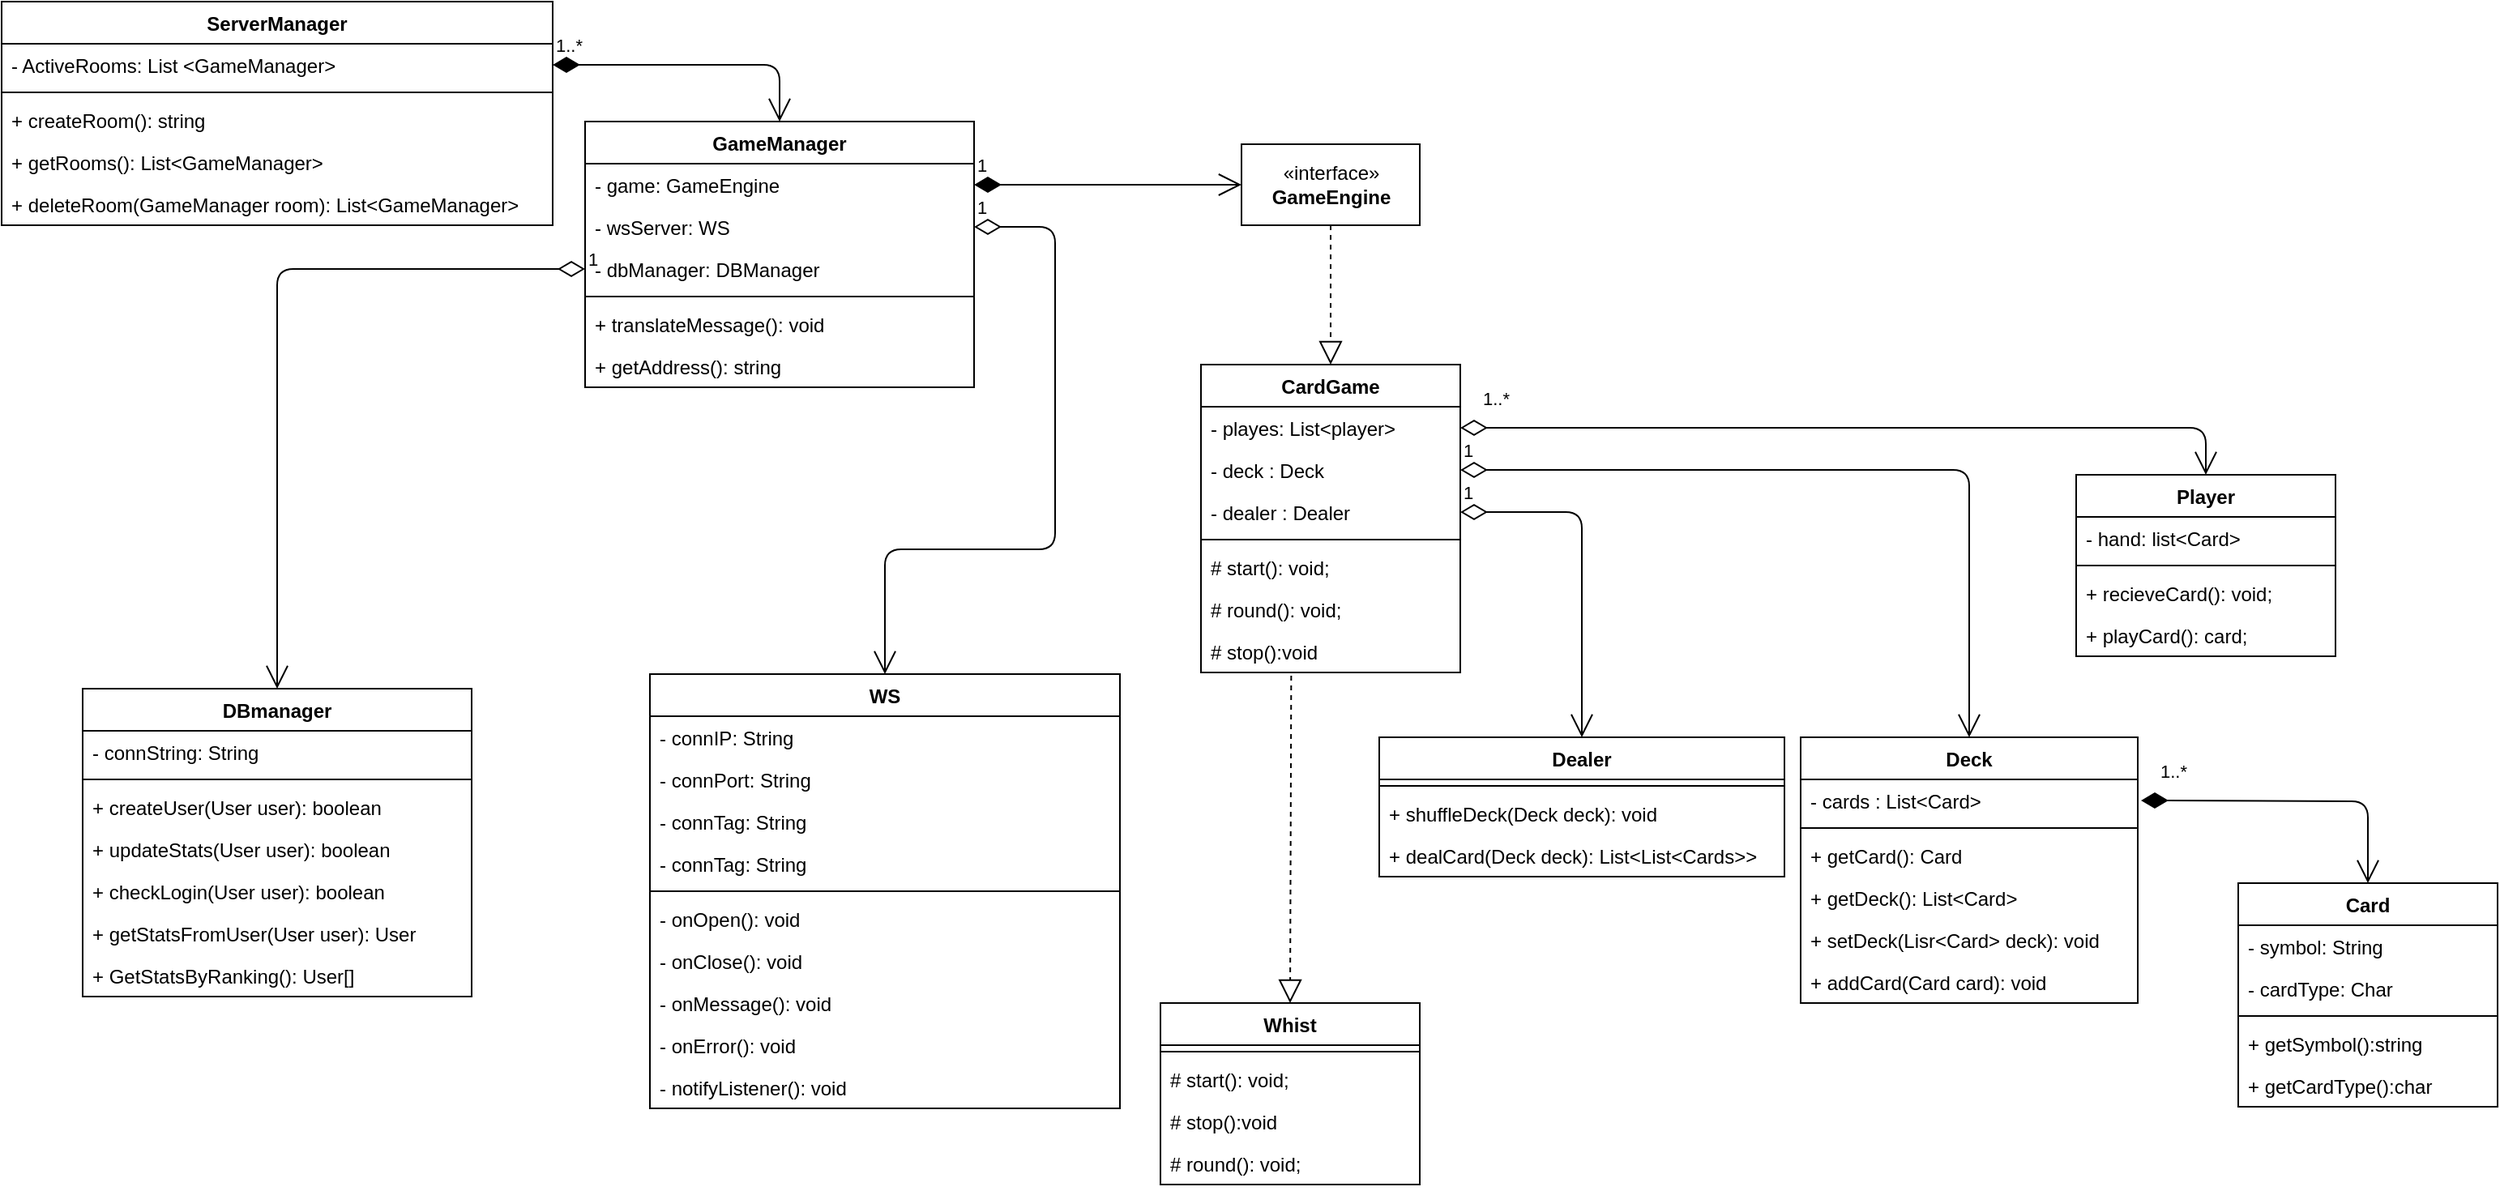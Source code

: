 <mxfile version="14.9.6" type="device"><diagram id="LGpvp5MiIzymhtDuvNgW" name="Side-1"><mxGraphModel dx="1024" dy="592" grid="1" gridSize="10" guides="1" tooltips="1" connect="1" arrows="1" fold="1" page="1" pageScale="1" pageWidth="827" pageHeight="1169" math="0" shadow="0"><root><mxCell id="0"/><mxCell id="1" parent="0"/><mxCell id="LhbMyZ6HMKAQBiNXWhEx-1" value="Player" style="swimlane;fontStyle=1;align=center;verticalAlign=top;childLayout=stackLayout;horizontal=1;startSize=26;horizontalStack=0;resizeParent=1;resizeParentMax=0;resizeLast=0;collapsible=1;marginBottom=0;" parent="1" vertex="1"><mxGeometry x="1300" y="318" width="160" height="112" as="geometry"/></mxCell><mxCell id="LhbMyZ6HMKAQBiNXWhEx-2" value="- hand: list&lt;Card&gt;" style="text;strokeColor=none;fillColor=none;align=left;verticalAlign=top;spacingLeft=4;spacingRight=4;overflow=hidden;rotatable=0;points=[[0,0.5],[1,0.5]];portConstraint=eastwest;" parent="LhbMyZ6HMKAQBiNXWhEx-1" vertex="1"><mxGeometry y="26" width="160" height="26" as="geometry"/></mxCell><mxCell id="LhbMyZ6HMKAQBiNXWhEx-3" value="" style="line;strokeWidth=1;fillColor=none;align=left;verticalAlign=middle;spacingTop=-1;spacingLeft=3;spacingRight=3;rotatable=0;labelPosition=right;points=[];portConstraint=eastwest;" parent="LhbMyZ6HMKAQBiNXWhEx-1" vertex="1"><mxGeometry y="52" width="160" height="8" as="geometry"/></mxCell><mxCell id="LhbMyZ6HMKAQBiNXWhEx-4" value="+ recieveCard(): void;" style="text;strokeColor=none;fillColor=none;align=left;verticalAlign=top;spacingLeft=4;spacingRight=4;overflow=hidden;rotatable=0;points=[[0,0.5],[1,0.5]];portConstraint=eastwest;" parent="LhbMyZ6HMKAQBiNXWhEx-1" vertex="1"><mxGeometry y="60" width="160" height="26" as="geometry"/></mxCell><mxCell id="BYVZmwrGk3JprqsjYRn_-6" value="+ playCard(): card;" style="text;strokeColor=none;fillColor=none;align=left;verticalAlign=top;spacingLeft=4;spacingRight=4;overflow=hidden;rotatable=0;points=[[0,0.5],[1,0.5]];portConstraint=eastwest;" parent="LhbMyZ6HMKAQBiNXWhEx-1" vertex="1"><mxGeometry y="86" width="160" height="26" as="geometry"/></mxCell><mxCell id="LhbMyZ6HMKAQBiNXWhEx-5" value="CardGame" style="swimlane;fontStyle=1;align=center;verticalAlign=top;childLayout=stackLayout;horizontal=1;startSize=26;horizontalStack=0;resizeParent=1;resizeParentMax=0;resizeLast=0;collapsible=1;marginBottom=0;" parent="1" vertex="1"><mxGeometry x="760" y="250" width="160" height="190" as="geometry"/></mxCell><mxCell id="LhbMyZ6HMKAQBiNXWhEx-6" value="- playes: List&lt;player&gt;" style="text;strokeColor=none;fillColor=none;align=left;verticalAlign=top;spacingLeft=4;spacingRight=4;overflow=hidden;rotatable=0;points=[[0,0.5],[1,0.5]];portConstraint=eastwest;" parent="LhbMyZ6HMKAQBiNXWhEx-5" vertex="1"><mxGeometry y="26" width="160" height="26" as="geometry"/></mxCell><mxCell id="LhbMyZ6HMKAQBiNXWhEx-14" value="- deck : Deck" style="text;strokeColor=none;fillColor=none;align=left;verticalAlign=top;spacingLeft=4;spacingRight=4;overflow=hidden;rotatable=0;points=[[0,0.5],[1,0.5]];portConstraint=eastwest;" parent="LhbMyZ6HMKAQBiNXWhEx-5" vertex="1"><mxGeometry y="52" width="160" height="26" as="geometry"/></mxCell><mxCell id="BYVZmwrGk3JprqsjYRn_-9" value="- dealer : Dealer" style="text;strokeColor=none;fillColor=none;align=left;verticalAlign=top;spacingLeft=4;spacingRight=4;overflow=hidden;rotatable=0;points=[[0,0.5],[1,0.5]];portConstraint=eastwest;" parent="LhbMyZ6HMKAQBiNXWhEx-5" vertex="1"><mxGeometry y="78" width="160" height="26" as="geometry"/></mxCell><mxCell id="LhbMyZ6HMKAQBiNXWhEx-7" value="" style="line;strokeWidth=1;fillColor=none;align=left;verticalAlign=middle;spacingTop=-1;spacingLeft=3;spacingRight=3;rotatable=0;labelPosition=right;points=[];portConstraint=eastwest;" parent="LhbMyZ6HMKAQBiNXWhEx-5" vertex="1"><mxGeometry y="104" width="160" height="8" as="geometry"/></mxCell><mxCell id="LhbMyZ6HMKAQBiNXWhEx-8" value="# start(): void;" style="text;strokeColor=none;fillColor=none;align=left;verticalAlign=top;spacingLeft=4;spacingRight=4;overflow=hidden;rotatable=0;points=[[0,0.5],[1,0.5]];portConstraint=eastwest;" parent="LhbMyZ6HMKAQBiNXWhEx-5" vertex="1"><mxGeometry y="112" width="160" height="26" as="geometry"/></mxCell><mxCell id="BYVZmwrGk3JprqsjYRn_-10" value="# round(): void;" style="text;strokeColor=none;fillColor=none;align=left;verticalAlign=top;spacingLeft=4;spacingRight=4;overflow=hidden;rotatable=0;points=[[0,0.5],[1,0.5]];portConstraint=eastwest;" parent="LhbMyZ6HMKAQBiNXWhEx-5" vertex="1"><mxGeometry y="138" width="160" height="26" as="geometry"/></mxCell><mxCell id="BYVZmwrGk3JprqsjYRn_-11" value="# stop():void" style="text;strokeColor=none;fillColor=none;align=left;verticalAlign=top;spacingLeft=4;spacingRight=4;overflow=hidden;rotatable=0;points=[[0,0.5],[1,0.5]];portConstraint=eastwest;" parent="LhbMyZ6HMKAQBiNXWhEx-5" vertex="1"><mxGeometry y="164" width="160" height="26" as="geometry"/></mxCell><mxCell id="LhbMyZ6HMKAQBiNXWhEx-9" value="Card" style="swimlane;fontStyle=1;align=center;verticalAlign=top;childLayout=stackLayout;horizontal=1;startSize=26;horizontalStack=0;resizeParent=1;resizeParentMax=0;resizeLast=0;collapsible=1;marginBottom=0;" parent="1" vertex="1"><mxGeometry x="1400" y="570" width="160" height="138" as="geometry"/></mxCell><mxCell id="LhbMyZ6HMKAQBiNXWhEx-10" value="- symbol: String" style="text;strokeColor=none;fillColor=none;align=left;verticalAlign=top;spacingLeft=4;spacingRight=4;overflow=hidden;rotatable=0;points=[[0,0.5],[1,0.5]];portConstraint=eastwest;" parent="LhbMyZ6HMKAQBiNXWhEx-9" vertex="1"><mxGeometry y="26" width="160" height="26" as="geometry"/></mxCell><mxCell id="BYVZmwrGk3JprqsjYRn_-7" value="- cardType: Char" style="text;strokeColor=none;fillColor=none;align=left;verticalAlign=top;spacingLeft=4;spacingRight=4;overflow=hidden;rotatable=0;points=[[0,0.5],[1,0.5]];portConstraint=eastwest;" parent="LhbMyZ6HMKAQBiNXWhEx-9" vertex="1"><mxGeometry y="52" width="160" height="26" as="geometry"/></mxCell><mxCell id="LhbMyZ6HMKAQBiNXWhEx-11" value="" style="line;strokeWidth=1;fillColor=none;align=left;verticalAlign=middle;spacingTop=-1;spacingLeft=3;spacingRight=3;rotatable=0;labelPosition=right;points=[];portConstraint=eastwest;" parent="LhbMyZ6HMKAQBiNXWhEx-9" vertex="1"><mxGeometry y="78" width="160" height="8" as="geometry"/></mxCell><mxCell id="LhbMyZ6HMKAQBiNXWhEx-12" value="+ getSymbol():string" style="text;strokeColor=none;fillColor=none;align=left;verticalAlign=top;spacingLeft=4;spacingRight=4;overflow=hidden;rotatable=0;points=[[0,0.5],[1,0.5]];portConstraint=eastwest;" parent="LhbMyZ6HMKAQBiNXWhEx-9" vertex="1"><mxGeometry y="86" width="160" height="26" as="geometry"/></mxCell><mxCell id="BYVZmwrGk3JprqsjYRn_-8" value="+ getCardType():char" style="text;strokeColor=none;fillColor=none;align=left;verticalAlign=top;spacingLeft=4;spacingRight=4;overflow=hidden;rotatable=0;points=[[0,0.5],[1,0.5]];portConstraint=eastwest;" parent="LhbMyZ6HMKAQBiNXWhEx-9" vertex="1"><mxGeometry y="112" width="160" height="26" as="geometry"/></mxCell><mxCell id="LhbMyZ6HMKAQBiNXWhEx-13" value="Dealer" style="swimlane;fontStyle=1;align=center;verticalAlign=top;childLayout=stackLayout;horizontal=1;startSize=26;horizontalStack=0;resizeParent=1;resizeParentMax=0;resizeLast=0;collapsible=1;marginBottom=0;" parent="1" vertex="1"><mxGeometry x="870" y="480" width="250" height="86" as="geometry"/></mxCell><mxCell id="LhbMyZ6HMKAQBiNXWhEx-15" value="" style="line;strokeWidth=1;fillColor=none;align=left;verticalAlign=middle;spacingTop=-1;spacingLeft=3;spacingRight=3;rotatable=0;labelPosition=right;points=[];portConstraint=eastwest;" parent="LhbMyZ6HMKAQBiNXWhEx-13" vertex="1"><mxGeometry y="26" width="250" height="8" as="geometry"/></mxCell><mxCell id="LhbMyZ6HMKAQBiNXWhEx-16" value="+ shuffleDeck(Deck deck): void" style="text;strokeColor=none;fillColor=none;align=left;verticalAlign=top;spacingLeft=4;spacingRight=4;overflow=hidden;rotatable=0;points=[[0,0.5],[1,0.5]];portConstraint=eastwest;" parent="LhbMyZ6HMKAQBiNXWhEx-13" vertex="1"><mxGeometry y="34" width="250" height="26" as="geometry"/></mxCell><mxCell id="BYVZmwrGk3JprqsjYRn_-3" value="+ dealCard(Deck deck): List&lt;List&lt;Cards&gt;&gt;" style="text;strokeColor=none;fillColor=none;align=left;verticalAlign=top;spacingLeft=4;spacingRight=4;overflow=hidden;rotatable=0;points=[[0,0.5],[1,0.5]];portConstraint=eastwest;" parent="LhbMyZ6HMKAQBiNXWhEx-13" vertex="1"><mxGeometry y="60" width="250" height="26" as="geometry"/></mxCell><mxCell id="LhbMyZ6HMKAQBiNXWhEx-17" value="Deck" style="swimlane;fontStyle=1;align=center;verticalAlign=top;childLayout=stackLayout;horizontal=1;startSize=26;horizontalStack=0;resizeParent=1;resizeParentMax=0;resizeLast=0;collapsible=1;marginBottom=0;" parent="1" vertex="1"><mxGeometry x="1130" y="480" width="208" height="164" as="geometry"/></mxCell><mxCell id="LhbMyZ6HMKAQBiNXWhEx-18" value="- cards : List&lt;Card&gt;" style="text;strokeColor=none;fillColor=none;align=left;verticalAlign=top;spacingLeft=4;spacingRight=4;overflow=hidden;rotatable=0;points=[[0,0.5],[1,0.5]];portConstraint=eastwest;" parent="LhbMyZ6HMKAQBiNXWhEx-17" vertex="1"><mxGeometry y="26" width="208" height="26" as="geometry"/></mxCell><mxCell id="LhbMyZ6HMKAQBiNXWhEx-19" value="" style="line;strokeWidth=1;fillColor=none;align=left;verticalAlign=middle;spacingTop=-1;spacingLeft=3;spacingRight=3;rotatable=0;labelPosition=right;points=[];portConstraint=eastwest;" parent="LhbMyZ6HMKAQBiNXWhEx-17" vertex="1"><mxGeometry y="52" width="208" height="8" as="geometry"/></mxCell><mxCell id="BYVZmwrGk3JprqsjYRn_-4" value="+ getCard(): Card  &#10;" style="text;strokeColor=none;fillColor=none;align=left;verticalAlign=top;spacingLeft=4;spacingRight=4;overflow=hidden;rotatable=0;points=[[0,0.5],[1,0.5]];portConstraint=eastwest;" parent="LhbMyZ6HMKAQBiNXWhEx-17" vertex="1"><mxGeometry y="60" width="208" height="26" as="geometry"/></mxCell><mxCell id="BYVZmwrGk3JprqsjYRn_-5" value="+ getDeck(): List&lt;Card&gt;" style="text;strokeColor=none;fillColor=none;align=left;verticalAlign=top;spacingLeft=4;spacingRight=4;overflow=hidden;rotatable=0;points=[[0,0.5],[1,0.5]];portConstraint=eastwest;" parent="LhbMyZ6HMKAQBiNXWhEx-17" vertex="1"><mxGeometry y="86" width="208" height="26" as="geometry"/></mxCell><mxCell id="XsHjiqZLsmGGSzh8XiQV-6" value="+ setDeck(Lisr&lt;Card&gt; deck): void" style="text;strokeColor=none;fillColor=none;align=left;verticalAlign=top;spacingLeft=4;spacingRight=4;overflow=hidden;rotatable=0;points=[[0,0.5],[1,0.5]];portConstraint=eastwest;" parent="LhbMyZ6HMKAQBiNXWhEx-17" vertex="1"><mxGeometry y="112" width="208" height="26" as="geometry"/></mxCell><mxCell id="LhbMyZ6HMKAQBiNXWhEx-20" value="+ addCard(Card card): void" style="text;strokeColor=none;fillColor=none;align=left;verticalAlign=top;spacingLeft=4;spacingRight=4;overflow=hidden;rotatable=0;points=[[0,0.5],[1,0.5]];portConstraint=eastwest;" parent="LhbMyZ6HMKAQBiNXWhEx-17" vertex="1"><mxGeometry y="138" width="208" height="26" as="geometry"/></mxCell><mxCell id="LhbMyZ6HMKAQBiNXWhEx-21" value="Whist" style="swimlane;fontStyle=1;align=center;verticalAlign=top;childLayout=stackLayout;horizontal=1;startSize=26;horizontalStack=0;resizeParent=1;resizeParentMax=0;resizeLast=0;collapsible=1;marginBottom=0;" parent="1" vertex="1"><mxGeometry x="735" y="644" width="160" height="112" as="geometry"/></mxCell><mxCell id="LhbMyZ6HMKAQBiNXWhEx-23" value="" style="line;strokeWidth=1;fillColor=none;align=left;verticalAlign=middle;spacingTop=-1;spacingLeft=3;spacingRight=3;rotatable=0;labelPosition=right;points=[];portConstraint=eastwest;" parent="LhbMyZ6HMKAQBiNXWhEx-21" vertex="1"><mxGeometry y="26" width="160" height="8" as="geometry"/></mxCell><mxCell id="gv6tGuNGhFTWK5HiYNQQ-4" value="# start(): void;" style="text;strokeColor=none;fillColor=none;align=left;verticalAlign=top;spacingLeft=4;spacingRight=4;overflow=hidden;rotatable=0;points=[[0,0.5],[1,0.5]];portConstraint=eastwest;" parent="LhbMyZ6HMKAQBiNXWhEx-21" vertex="1"><mxGeometry y="34" width="160" height="26" as="geometry"/></mxCell><mxCell id="gv6tGuNGhFTWK5HiYNQQ-6" value="# stop():void" style="text;strokeColor=none;fillColor=none;align=left;verticalAlign=top;spacingLeft=4;spacingRight=4;overflow=hidden;rotatable=0;points=[[0,0.5],[1,0.5]];portConstraint=eastwest;" parent="LhbMyZ6HMKAQBiNXWhEx-21" vertex="1"><mxGeometry y="60" width="160" height="26" as="geometry"/></mxCell><mxCell id="gv6tGuNGhFTWK5HiYNQQ-5" value="# round(): void;" style="text;strokeColor=none;fillColor=none;align=left;verticalAlign=top;spacingLeft=4;spacingRight=4;overflow=hidden;rotatable=0;points=[[0,0.5],[1,0.5]];portConstraint=eastwest;" parent="LhbMyZ6HMKAQBiNXWhEx-21" vertex="1"><mxGeometry y="86" width="160" height="26" as="geometry"/></mxCell><mxCell id="LhbMyZ6HMKAQBiNXWhEx-38" value="«interface»&lt;br&gt;&lt;b&gt;GameEngine&lt;/b&gt;" style="html=1;" parent="1" vertex="1"><mxGeometry x="785" y="114" width="110" height="50" as="geometry"/></mxCell><mxCell id="LhbMyZ6HMKAQBiNXWhEx-39" value="GameManager" style="swimlane;fontStyle=1;align=center;verticalAlign=top;childLayout=stackLayout;horizontal=1;startSize=26;horizontalStack=0;resizeParent=1;resizeParentMax=0;resizeLast=0;collapsible=1;marginBottom=0;" parent="1" vertex="1"><mxGeometry x="380" y="100" width="240" height="164" as="geometry"/></mxCell><mxCell id="gv6tGuNGhFTWK5HiYNQQ-1" value="- game: GameEngine" style="text;strokeColor=none;fillColor=none;align=left;verticalAlign=top;spacingLeft=4;spacingRight=4;overflow=hidden;rotatable=0;points=[[0,0.5],[1,0.5]];portConstraint=eastwest;" parent="LhbMyZ6HMKAQBiNXWhEx-39" vertex="1"><mxGeometry y="26" width="240" height="26" as="geometry"/></mxCell><mxCell id="gv6tGuNGhFTWK5HiYNQQ-2" value="- wsServer: WS" style="text;strokeColor=none;fillColor=none;align=left;verticalAlign=top;spacingLeft=4;spacingRight=4;overflow=hidden;rotatable=0;points=[[0,0.5],[1,0.5]];portConstraint=eastwest;" parent="LhbMyZ6HMKAQBiNXWhEx-39" vertex="1"><mxGeometry y="52" width="240" height="26" as="geometry"/></mxCell><mxCell id="LhbMyZ6HMKAQBiNXWhEx-40" value="- dbManager: DBManager" style="text;strokeColor=none;fillColor=none;align=left;verticalAlign=top;spacingLeft=4;spacingRight=4;overflow=hidden;rotatable=0;points=[[0,0.5],[1,0.5]];portConstraint=eastwest;" parent="LhbMyZ6HMKAQBiNXWhEx-39" vertex="1"><mxGeometry y="78" width="240" height="26" as="geometry"/></mxCell><mxCell id="LhbMyZ6HMKAQBiNXWhEx-41" value="" style="line;strokeWidth=1;fillColor=none;align=left;verticalAlign=middle;spacingTop=-1;spacingLeft=3;spacingRight=3;rotatable=0;labelPosition=right;points=[];portConstraint=eastwest;" parent="LhbMyZ6HMKAQBiNXWhEx-39" vertex="1"><mxGeometry y="104" width="240" height="8" as="geometry"/></mxCell><mxCell id="LhbMyZ6HMKAQBiNXWhEx-42" value="+ translateMessage(): void" style="text;strokeColor=none;fillColor=none;align=left;verticalAlign=top;spacingLeft=4;spacingRight=4;overflow=hidden;rotatable=0;points=[[0,0.5],[1,0.5]];portConstraint=eastwest;" parent="LhbMyZ6HMKAQBiNXWhEx-39" vertex="1"><mxGeometry y="112" width="240" height="26" as="geometry"/></mxCell><mxCell id="gv6tGuNGhFTWK5HiYNQQ-3" value="+ getAddress(): string" style="text;strokeColor=none;fillColor=none;align=left;verticalAlign=top;spacingLeft=4;spacingRight=4;overflow=hidden;rotatable=0;points=[[0,0.5],[1,0.5]];portConstraint=eastwest;" parent="LhbMyZ6HMKAQBiNXWhEx-39" vertex="1"><mxGeometry y="138" width="240" height="26" as="geometry"/></mxCell><mxCell id="LhbMyZ6HMKAQBiNXWhEx-43" value="WS" style="swimlane;fontStyle=1;align=center;verticalAlign=top;childLayout=stackLayout;horizontal=1;startSize=26;horizontalStack=0;resizeParent=1;resizeParentMax=0;resizeLast=0;collapsible=1;marginBottom=0;" parent="1" vertex="1"><mxGeometry x="420" y="441" width="290" height="268" as="geometry"/></mxCell><mxCell id="XsHjiqZLsmGGSzh8XiQV-8" value="- connIP: String" style="text;strokeColor=none;fillColor=none;align=left;verticalAlign=top;spacingLeft=4;spacingRight=4;overflow=hidden;rotatable=0;points=[[0,0.5],[1,0.5]];portConstraint=eastwest;" parent="LhbMyZ6HMKAQBiNXWhEx-43" vertex="1"><mxGeometry y="26" width="290" height="26" as="geometry"/></mxCell><mxCell id="XsHjiqZLsmGGSzh8XiQV-7" value="- connPort: String" style="text;strokeColor=none;fillColor=none;align=left;verticalAlign=top;spacingLeft=4;spacingRight=4;overflow=hidden;rotatable=0;points=[[0,0.5],[1,0.5]];portConstraint=eastwest;" parent="LhbMyZ6HMKAQBiNXWhEx-43" vertex="1"><mxGeometry y="52" width="290" height="26" as="geometry"/></mxCell><mxCell id="LhbMyZ6HMKAQBiNXWhEx-44" value="- connTag: String" style="text;strokeColor=none;fillColor=none;align=left;verticalAlign=top;spacingLeft=4;spacingRight=4;overflow=hidden;rotatable=0;points=[[0,0.5],[1,0.5]];portConstraint=eastwest;" parent="LhbMyZ6HMKAQBiNXWhEx-43" vertex="1"><mxGeometry y="78" width="290" height="26" as="geometry"/></mxCell><mxCell id="BR1NoepHasicV859m37a-1" value="- connTag: String" style="text;strokeColor=none;fillColor=none;align=left;verticalAlign=top;spacingLeft=4;spacingRight=4;overflow=hidden;rotatable=0;points=[[0,0.5],[1,0.5]];portConstraint=eastwest;" vertex="1" parent="LhbMyZ6HMKAQBiNXWhEx-43"><mxGeometry y="104" width="290" height="26" as="geometry"/></mxCell><mxCell id="LhbMyZ6HMKAQBiNXWhEx-45" value="" style="line;strokeWidth=1;fillColor=none;align=left;verticalAlign=middle;spacingTop=-1;spacingLeft=3;spacingRight=3;rotatable=0;labelPosition=right;points=[];portConstraint=eastwest;" parent="LhbMyZ6HMKAQBiNXWhEx-43" vertex="1"><mxGeometry y="130" width="290" height="8" as="geometry"/></mxCell><mxCell id="LhbMyZ6HMKAQBiNXWhEx-46" value="- onOpen(): void" style="text;strokeColor=none;fillColor=none;align=left;verticalAlign=top;spacingLeft=4;spacingRight=4;overflow=hidden;rotatable=0;points=[[0,0.5],[1,0.5]];portConstraint=eastwest;" parent="LhbMyZ6HMKAQBiNXWhEx-43" vertex="1"><mxGeometry y="138" width="290" height="26" as="geometry"/></mxCell><mxCell id="XsHjiqZLsmGGSzh8XiQV-9" value="- onClose(): void" style="text;strokeColor=none;fillColor=none;align=left;verticalAlign=top;spacingLeft=4;spacingRight=4;overflow=hidden;rotatable=0;points=[[0,0.5],[1,0.5]];portConstraint=eastwest;" parent="LhbMyZ6HMKAQBiNXWhEx-43" vertex="1"><mxGeometry y="164" width="290" height="26" as="geometry"/></mxCell><mxCell id="XsHjiqZLsmGGSzh8XiQV-10" value="- onMessage(): void" style="text;strokeColor=none;fillColor=none;align=left;verticalAlign=top;spacingLeft=4;spacingRight=4;overflow=hidden;rotatable=0;points=[[0,0.5],[1,0.5]];portConstraint=eastwest;" parent="LhbMyZ6HMKAQBiNXWhEx-43" vertex="1"><mxGeometry y="190" width="290" height="26" as="geometry"/></mxCell><mxCell id="XsHjiqZLsmGGSzh8XiQV-11" value="- onError(): void" style="text;strokeColor=none;fillColor=none;align=left;verticalAlign=top;spacingLeft=4;spacingRight=4;overflow=hidden;rotatable=0;points=[[0,0.5],[1,0.5]];portConstraint=eastwest;" parent="LhbMyZ6HMKAQBiNXWhEx-43" vertex="1"><mxGeometry y="216" width="290" height="26" as="geometry"/></mxCell><mxCell id="XsHjiqZLsmGGSzh8XiQV-12" value="- notifyListener(): void" style="text;strokeColor=none;fillColor=none;align=left;verticalAlign=top;spacingLeft=4;spacingRight=4;overflow=hidden;rotatable=0;points=[[0,0.5],[1,0.5]];portConstraint=eastwest;" parent="LhbMyZ6HMKAQBiNXWhEx-43" vertex="1"><mxGeometry y="242" width="290" height="26" as="geometry"/></mxCell><mxCell id="LhbMyZ6HMKAQBiNXWhEx-47" value="ServerManager" style="swimlane;fontStyle=1;align=center;verticalAlign=top;childLayout=stackLayout;horizontal=1;startSize=26;horizontalStack=0;resizeParent=1;resizeParentMax=0;resizeLast=0;collapsible=1;marginBottom=0;" parent="1" vertex="1"><mxGeometry x="20" y="26" width="340" height="138" as="geometry"/></mxCell><mxCell id="LhbMyZ6HMKAQBiNXWhEx-48" value="- ActiveRooms: List &lt;GameManager&gt;" style="text;strokeColor=none;fillColor=none;align=left;verticalAlign=top;spacingLeft=4;spacingRight=4;overflow=hidden;rotatable=0;points=[[0,0.5],[1,0.5]];portConstraint=eastwest;" parent="LhbMyZ6HMKAQBiNXWhEx-47" vertex="1"><mxGeometry y="26" width="340" height="26" as="geometry"/></mxCell><mxCell id="LhbMyZ6HMKAQBiNXWhEx-49" value="" style="line;strokeWidth=1;fillColor=none;align=left;verticalAlign=middle;spacingTop=-1;spacingLeft=3;spacingRight=3;rotatable=0;labelPosition=right;points=[];portConstraint=eastwest;" parent="LhbMyZ6HMKAQBiNXWhEx-47" vertex="1"><mxGeometry y="52" width="340" height="8" as="geometry"/></mxCell><mxCell id="XsHjiqZLsmGGSzh8XiQV-13" value="+ createRoom(): string" style="text;strokeColor=none;fillColor=none;align=left;verticalAlign=top;spacingLeft=4;spacingRight=4;overflow=hidden;rotatable=0;points=[[0,0.5],[1,0.5]];portConstraint=eastwest;" parent="LhbMyZ6HMKAQBiNXWhEx-47" vertex="1"><mxGeometry y="60" width="340" height="26" as="geometry"/></mxCell><mxCell id="XsHjiqZLsmGGSzh8XiQV-14" value="+ getRooms(): List&lt;GameManager&gt;" style="text;strokeColor=none;fillColor=none;align=left;verticalAlign=top;spacingLeft=4;spacingRight=4;overflow=hidden;rotatable=0;points=[[0,0.5],[1,0.5]];portConstraint=eastwest;" parent="LhbMyZ6HMKAQBiNXWhEx-47" vertex="1"><mxGeometry y="86" width="340" height="26" as="geometry"/></mxCell><mxCell id="LhbMyZ6HMKAQBiNXWhEx-50" value="+ deleteRoom(GameManager room): List&lt;GameManager&gt;" style="text;strokeColor=none;fillColor=none;align=left;verticalAlign=top;spacingLeft=4;spacingRight=4;overflow=hidden;rotatable=0;points=[[0,0.5],[1,0.5]];portConstraint=eastwest;" parent="LhbMyZ6HMKAQBiNXWhEx-47" vertex="1"><mxGeometry y="112" width="340" height="26" as="geometry"/></mxCell><mxCell id="BYVZmwrGk3JprqsjYRn_-12" value="DBmanager" style="swimlane;fontStyle=1;align=center;verticalAlign=top;childLayout=stackLayout;horizontal=1;startSize=26;horizontalStack=0;resizeParent=1;resizeParentMax=0;resizeLast=0;collapsible=1;marginBottom=0;" parent="1" vertex="1"><mxGeometry x="70" y="450" width="240" height="190" as="geometry"/></mxCell><mxCell id="BYVZmwrGk3JprqsjYRn_-13" value="- connString: String" style="text;strokeColor=none;fillColor=none;align=left;verticalAlign=top;spacingLeft=4;spacingRight=4;overflow=hidden;rotatable=0;points=[[0,0.5],[1,0.5]];portConstraint=eastwest;" parent="BYVZmwrGk3JprqsjYRn_-12" vertex="1"><mxGeometry y="26" width="240" height="26" as="geometry"/></mxCell><mxCell id="BYVZmwrGk3JprqsjYRn_-14" value="" style="line;strokeWidth=1;fillColor=none;align=left;verticalAlign=middle;spacingTop=-1;spacingLeft=3;spacingRight=3;rotatable=0;labelPosition=right;points=[];portConstraint=eastwest;" parent="BYVZmwrGk3JprqsjYRn_-12" vertex="1"><mxGeometry y="52" width="240" height="8" as="geometry"/></mxCell><mxCell id="BYVZmwrGk3JprqsjYRn_-15" value="+ createUser(User user): boolean" style="text;strokeColor=none;fillColor=none;align=left;verticalAlign=top;spacingLeft=4;spacingRight=4;overflow=hidden;rotatable=0;points=[[0,0.5],[1,0.5]];portConstraint=eastwest;" parent="BYVZmwrGk3JprqsjYRn_-12" vertex="1"><mxGeometry y="60" width="240" height="26" as="geometry"/></mxCell><mxCell id="XsHjiqZLsmGGSzh8XiQV-1" value="+ updateStats(User user): boolean" style="text;strokeColor=none;fillColor=none;align=left;verticalAlign=top;spacingLeft=4;spacingRight=4;overflow=hidden;rotatable=0;points=[[0,0.5],[1,0.5]];portConstraint=eastwest;" parent="BYVZmwrGk3JprqsjYRn_-12" vertex="1"><mxGeometry y="86" width="240" height="26" as="geometry"/></mxCell><mxCell id="XsHjiqZLsmGGSzh8XiQV-4" value="+ checkLogin(User user): boolean" style="text;strokeColor=none;fillColor=none;align=left;verticalAlign=top;spacingLeft=4;spacingRight=4;overflow=hidden;rotatable=0;points=[[0,0.5],[1,0.5]];portConstraint=eastwest;" parent="BYVZmwrGk3JprqsjYRn_-12" vertex="1"><mxGeometry y="112" width="240" height="26" as="geometry"/></mxCell><mxCell id="XsHjiqZLsmGGSzh8XiQV-2" value="+ getStatsFromUser(User user): User" style="text;strokeColor=none;fillColor=none;align=left;verticalAlign=top;spacingLeft=4;spacingRight=4;overflow=hidden;rotatable=0;points=[[0,0.5],[1,0.5]];portConstraint=eastwest;" parent="BYVZmwrGk3JprqsjYRn_-12" vertex="1"><mxGeometry y="138" width="240" height="26" as="geometry"/></mxCell><mxCell id="XsHjiqZLsmGGSzh8XiQV-3" value="+ GetStatsByRanking(): User[]" style="text;strokeColor=none;fillColor=none;align=left;verticalAlign=top;spacingLeft=4;spacingRight=4;overflow=hidden;rotatable=0;points=[[0,0.5],[1,0.5]];portConstraint=eastwest;" parent="BYVZmwrGk3JprqsjYRn_-12" vertex="1"><mxGeometry y="164" width="240" height="26" as="geometry"/></mxCell><mxCell id="gv6tGuNGhFTWK5HiYNQQ-7" value="1..*" style="endArrow=open;html=1;endSize=12;startArrow=diamondThin;startSize=14;startFill=0;edgeStyle=orthogonalEdgeStyle;align=left;verticalAlign=bottom;exitX=1;exitY=0.5;exitDx=0;exitDy=0;entryX=0.5;entryY=0;entryDx=0;entryDy=0;" parent="1" source="LhbMyZ6HMKAQBiNXWhEx-6" target="LhbMyZ6HMKAQBiNXWhEx-1" edge="1"><mxGeometry x="-0.95" y="9" relative="1" as="geometry"><mxPoint x="880" y="520" as="sourcePoint"/><mxPoint x="1040" y="520" as="targetPoint"/><mxPoint as="offset"/></mxGeometry></mxCell><mxCell id="gv6tGuNGhFTWK5HiYNQQ-8" value="1..*" style="endArrow=open;html=1;endSize=12;startArrow=diamondThin;startSize=14;startFill=1;edgeStyle=orthogonalEdgeStyle;align=left;verticalAlign=bottom;entryX=0.5;entryY=0;entryDx=0;entryDy=0;" parent="1" target="LhbMyZ6HMKAQBiNXWhEx-9" edge="1"><mxGeometry x="-0.895" y="9" relative="1" as="geometry"><mxPoint x="1340" y="519" as="sourcePoint"/><mxPoint x="1040" y="520" as="targetPoint"/><mxPoint as="offset"/></mxGeometry></mxCell><mxCell id="gv6tGuNGhFTWK5HiYNQQ-9" value="1" style="endArrow=open;html=1;endSize=12;startArrow=diamondThin;startSize=14;startFill=0;edgeStyle=orthogonalEdgeStyle;align=left;verticalAlign=bottom;exitX=1;exitY=0.5;exitDx=0;exitDy=0;entryX=0.5;entryY=0;entryDx=0;entryDy=0;" parent="1" source="BYVZmwrGk3JprqsjYRn_-9" target="LhbMyZ6HMKAQBiNXWhEx-13" edge="1"><mxGeometry x="-1" y="3" relative="1" as="geometry"><mxPoint x="1220" y="550" as="sourcePoint"/><mxPoint x="1380" y="550" as="targetPoint"/><Array as="points"><mxPoint x="995" y="341"/></Array></mxGeometry></mxCell><mxCell id="gv6tGuNGhFTWK5HiYNQQ-13" value="1" style="endArrow=open;html=1;endSize=12;startArrow=diamondThin;startSize=14;startFill=0;edgeStyle=orthogonalEdgeStyle;align=left;verticalAlign=bottom;exitX=1;exitY=0.5;exitDx=0;exitDy=0;entryX=0.5;entryY=0;entryDx=0;entryDy=0;" parent="1" source="LhbMyZ6HMKAQBiNXWhEx-14" target="LhbMyZ6HMKAQBiNXWhEx-17" edge="1"><mxGeometry x="-1" y="3" relative="1" as="geometry"><mxPoint x="1220" y="550" as="sourcePoint"/><mxPoint x="1380" y="550" as="targetPoint"/></mxGeometry></mxCell><mxCell id="gv6tGuNGhFTWK5HiYNQQ-14" value="" style="endArrow=block;dashed=1;endFill=0;endSize=12;html=1;exitX=0.5;exitY=1;exitDx=0;exitDy=0;entryX=0.5;entryY=0;entryDx=0;entryDy=0;" parent="1" source="LhbMyZ6HMKAQBiNXWhEx-38" target="LhbMyZ6HMKAQBiNXWhEx-5" edge="1"><mxGeometry width="160" relative="1" as="geometry"><mxPoint x="930" y="340" as="sourcePoint"/><mxPoint x="840" y="240" as="targetPoint"/></mxGeometry></mxCell><mxCell id="gv6tGuNGhFTWK5HiYNQQ-15" value="" style="endArrow=block;dashed=1;endFill=0;endSize=12;html=1;exitX=0.348;exitY=1.077;exitDx=0;exitDy=0;exitPerimeter=0;entryX=0.5;entryY=0;entryDx=0;entryDy=0;" parent="1" source="BYVZmwrGk3JprqsjYRn_-11" target="LhbMyZ6HMKAQBiNXWhEx-21" edge="1"><mxGeometry width="160" relative="1" as="geometry"><mxPoint x="520" y="570" as="sourcePoint"/><mxPoint x="843" y="587" as="targetPoint"/></mxGeometry></mxCell><mxCell id="gv6tGuNGhFTWK5HiYNQQ-16" value="1" style="endArrow=open;html=1;endSize=12;startArrow=diamondThin;startSize=14;startFill=1;edgeStyle=orthogonalEdgeStyle;align=left;verticalAlign=bottom;exitX=1;exitY=0.5;exitDx=0;exitDy=0;entryX=0;entryY=0.5;entryDx=0;entryDy=0;" parent="1" source="gv6tGuNGhFTWK5HiYNQQ-1" target="LhbMyZ6HMKAQBiNXWhEx-38" edge="1"><mxGeometry x="-1" y="3" relative="1" as="geometry"><mxPoint x="520" y="340" as="sourcePoint"/><mxPoint x="680" y="340" as="targetPoint"/></mxGeometry></mxCell><mxCell id="gv6tGuNGhFTWK5HiYNQQ-17" value="1..*" style="endArrow=open;html=1;endSize=12;startArrow=diamondThin;startSize=14;startFill=1;edgeStyle=orthogonalEdgeStyle;align=left;verticalAlign=bottom;exitX=1;exitY=0.5;exitDx=0;exitDy=0;entryX=0.5;entryY=0;entryDx=0;entryDy=0;" parent="1" source="LhbMyZ6HMKAQBiNXWhEx-48" target="LhbMyZ6HMKAQBiNXWhEx-39" edge="1"><mxGeometry x="-1" y="3" relative="1" as="geometry"><mxPoint x="520" y="240" as="sourcePoint"/><mxPoint x="680" y="240" as="targetPoint"/></mxGeometry></mxCell><mxCell id="gv6tGuNGhFTWK5HiYNQQ-19" value="1" style="endArrow=open;html=1;endSize=12;startArrow=diamondThin;startSize=14;startFill=0;edgeStyle=orthogonalEdgeStyle;align=left;verticalAlign=bottom;exitX=1;exitY=0.5;exitDx=0;exitDy=0;entryX=0.5;entryY=0;entryDx=0;entryDy=0;" parent="1" source="gv6tGuNGhFTWK5HiYNQQ-2" target="LhbMyZ6HMKAQBiNXWhEx-43" edge="1"><mxGeometry x="-1" y="3" relative="1" as="geometry"><mxPoint x="430" y="290" as="sourcePoint"/><mxPoint x="590" y="290" as="targetPoint"/><Array as="points"><mxPoint x="670" y="165"/><mxPoint x="670" y="364"/><mxPoint x="565" y="364"/></Array></mxGeometry></mxCell><mxCell id="gv6tGuNGhFTWK5HiYNQQ-20" value="1" style="endArrow=open;html=1;endSize=12;startArrow=diamondThin;startSize=14;startFill=0;edgeStyle=orthogonalEdgeStyle;align=left;verticalAlign=bottom;exitX=0;exitY=0.5;exitDx=0;exitDy=0;entryX=0.5;entryY=0;entryDx=0;entryDy=0;" parent="1" source="LhbMyZ6HMKAQBiNXWhEx-40" target="BYVZmwrGk3JprqsjYRn_-12" edge="1"><mxGeometry x="-1" y="3" relative="1" as="geometry"><mxPoint x="430" y="290" as="sourcePoint"/><mxPoint x="590" y="290" as="targetPoint"/></mxGeometry></mxCell></root></mxGraphModel></diagram></mxfile>